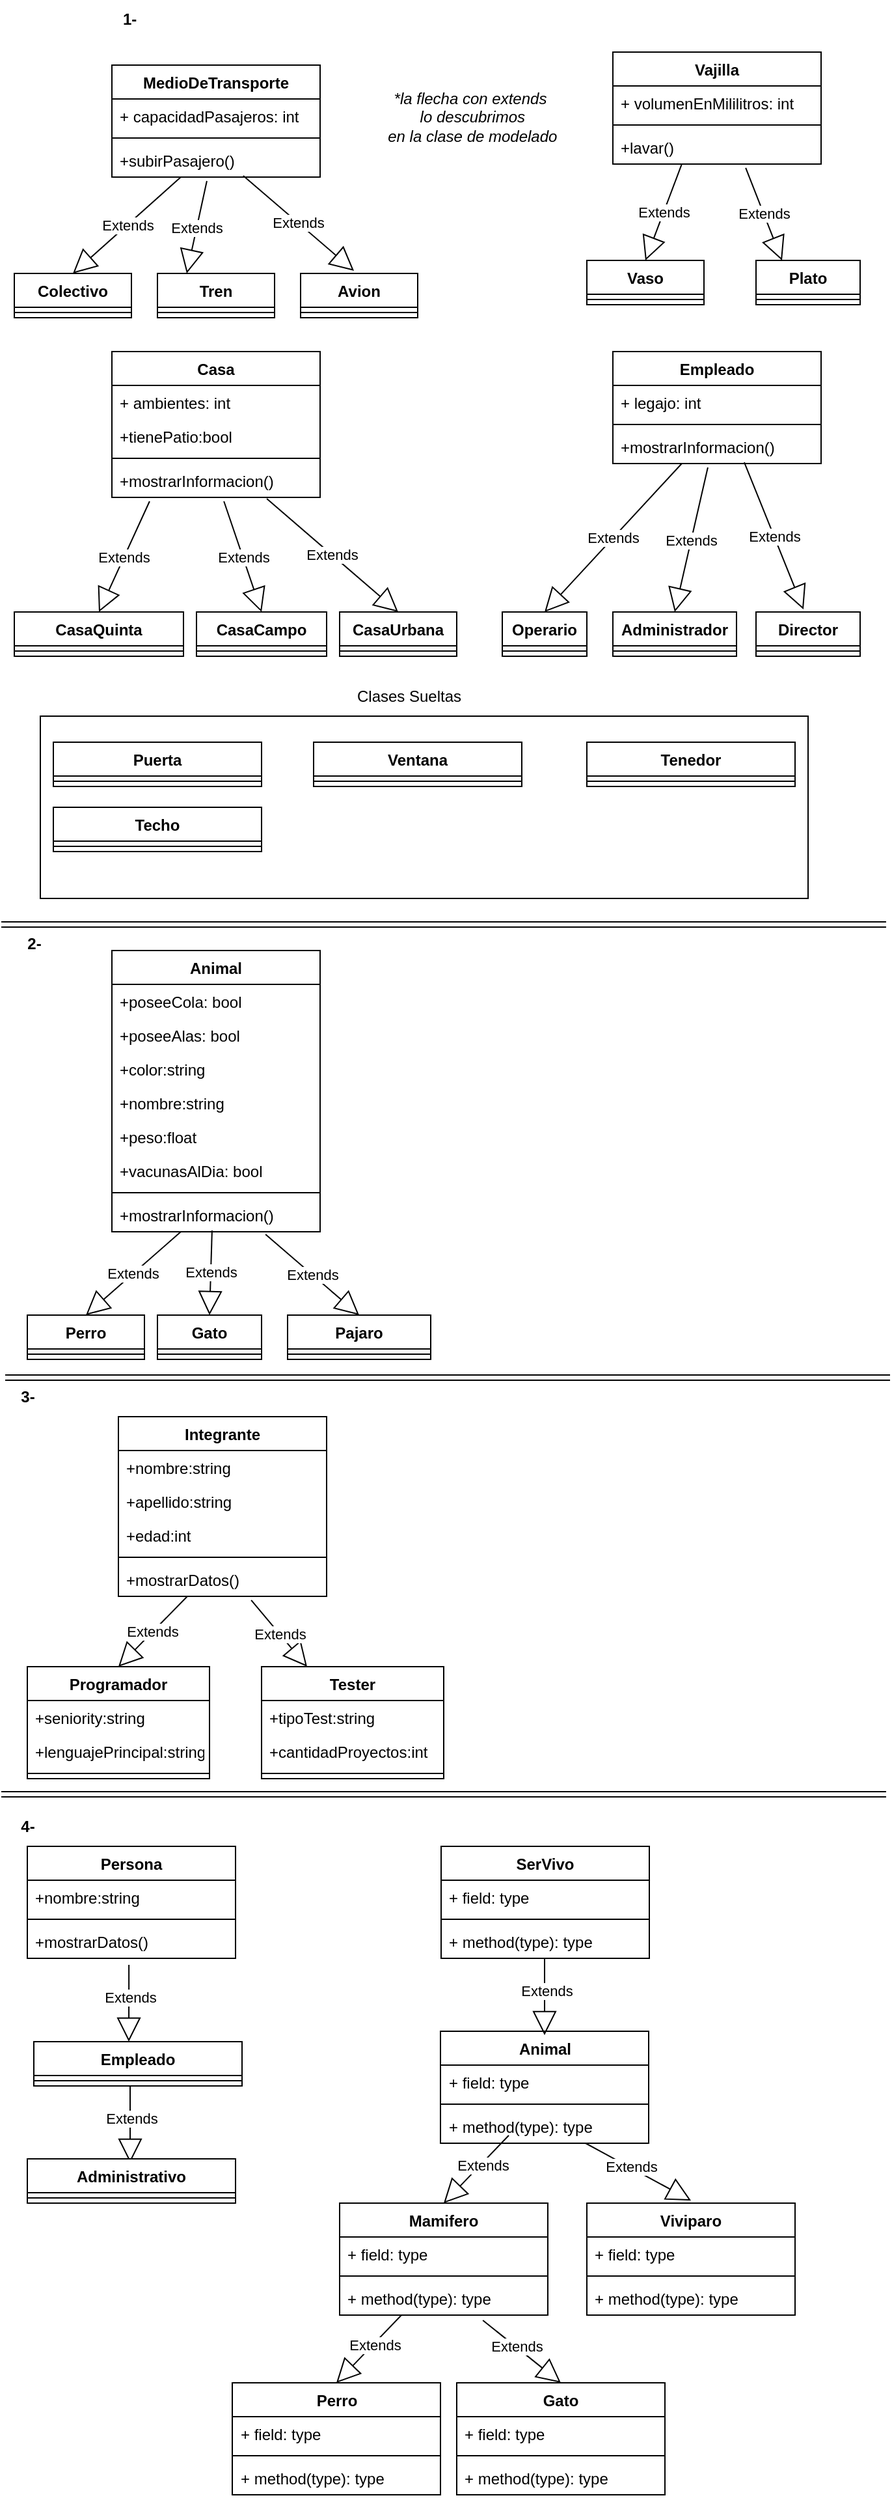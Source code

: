 <mxfile version="24.7.7">
  <diagram name="Página-1" id="v4MbO0O0t_6_hfZHMSL5">
    <mxGraphModel dx="2534" dy="1595" grid="1" gridSize="10" guides="1" tooltips="1" connect="1" arrows="1" fold="1" page="1" pageScale="1" pageWidth="827" pageHeight="1169" math="0" shadow="0">
      <root>
        <mxCell id="0" />
        <mxCell id="1" parent="0" />
        <mxCell id="Hj_mvoe4v4G8sIlKdI5h-2" value="MedioDeTransporte" style="swimlane;fontStyle=1;align=center;verticalAlign=top;childLayout=stackLayout;horizontal=1;startSize=26;horizontalStack=0;resizeParent=1;resizeParentMax=0;resizeLast=0;collapsible=1;marginBottom=0;whiteSpace=wrap;html=1;" parent="1" vertex="1">
          <mxGeometry x="-1425" y="-160" width="160" height="86" as="geometry" />
        </mxCell>
        <mxCell id="Hj_mvoe4v4G8sIlKdI5h-3" value="+ capacidadPasajeros: int" style="text;strokeColor=none;fillColor=none;align=left;verticalAlign=top;spacingLeft=4;spacingRight=4;overflow=hidden;rotatable=0;points=[[0,0.5],[1,0.5]];portConstraint=eastwest;whiteSpace=wrap;html=1;" parent="Hj_mvoe4v4G8sIlKdI5h-2" vertex="1">
          <mxGeometry y="26" width="160" height="26" as="geometry" />
        </mxCell>
        <mxCell id="Hj_mvoe4v4G8sIlKdI5h-4" value="" style="line;strokeWidth=1;fillColor=none;align=left;verticalAlign=middle;spacingTop=-1;spacingLeft=3;spacingRight=3;rotatable=0;labelPosition=right;points=[];portConstraint=eastwest;strokeColor=inherit;" parent="Hj_mvoe4v4G8sIlKdI5h-2" vertex="1">
          <mxGeometry y="52" width="160" height="8" as="geometry" />
        </mxCell>
        <mxCell id="Hj_mvoe4v4G8sIlKdI5h-5" value="+subirPasajero()" style="text;strokeColor=none;fillColor=none;align=left;verticalAlign=top;spacingLeft=4;spacingRight=4;overflow=hidden;rotatable=0;points=[[0,0.5],[1,0.5]];portConstraint=eastwest;whiteSpace=wrap;html=1;" parent="Hj_mvoe4v4G8sIlKdI5h-2" vertex="1">
          <mxGeometry y="60" width="160" height="26" as="geometry" />
        </mxCell>
        <mxCell id="Hj_mvoe4v4G8sIlKdI5h-6" value="Colectivo" style="swimlane;fontStyle=1;align=center;verticalAlign=top;childLayout=stackLayout;horizontal=1;startSize=26;horizontalStack=0;resizeParent=1;resizeParentMax=0;resizeLast=0;collapsible=1;marginBottom=0;whiteSpace=wrap;html=1;" parent="1" vertex="1">
          <mxGeometry x="-1500" width="90" height="34" as="geometry" />
        </mxCell>
        <mxCell id="Hj_mvoe4v4G8sIlKdI5h-8" value="" style="line;strokeWidth=1;fillColor=none;align=left;verticalAlign=middle;spacingTop=-1;spacingLeft=3;spacingRight=3;rotatable=0;labelPosition=right;points=[];portConstraint=eastwest;strokeColor=inherit;" parent="Hj_mvoe4v4G8sIlKdI5h-6" vertex="1">
          <mxGeometry y="26" width="90" height="8" as="geometry" />
        </mxCell>
        <mxCell id="Hj_mvoe4v4G8sIlKdI5h-10" value="Extends" style="endArrow=block;endSize=16;endFill=0;html=1;rounded=0;entryX=0.25;entryY=0;entryDx=0;entryDy=0;exitX=0.456;exitY=1.115;exitDx=0;exitDy=0;exitPerimeter=0;" parent="1" source="Hj_mvoe4v4G8sIlKdI5h-5" target="Hj_mvoe4v4G8sIlKdI5h-11" edge="1">
          <mxGeometry width="160" relative="1" as="geometry">
            <mxPoint x="-1380" y="-70" as="sourcePoint" />
            <mxPoint x="-990" y="-30" as="targetPoint" />
          </mxGeometry>
        </mxCell>
        <mxCell id="Hj_mvoe4v4G8sIlKdI5h-11" value="Tren" style="swimlane;fontStyle=1;align=center;verticalAlign=top;childLayout=stackLayout;horizontal=1;startSize=26;horizontalStack=0;resizeParent=1;resizeParentMax=0;resizeLast=0;collapsible=1;marginBottom=0;whiteSpace=wrap;html=1;" parent="1" vertex="1">
          <mxGeometry x="-1390" width="90" height="34" as="geometry" />
        </mxCell>
        <mxCell id="Hj_mvoe4v4G8sIlKdI5h-12" value="" style="line;strokeWidth=1;fillColor=none;align=left;verticalAlign=middle;spacingTop=-1;spacingLeft=3;spacingRight=3;rotatable=0;labelPosition=right;points=[];portConstraint=eastwest;strokeColor=inherit;" parent="Hj_mvoe4v4G8sIlKdI5h-11" vertex="1">
          <mxGeometry y="26" width="90" height="8" as="geometry" />
        </mxCell>
        <mxCell id="Hj_mvoe4v4G8sIlKdI5h-13" value="Extends" style="endArrow=block;endSize=16;endFill=0;html=1;rounded=0;entryX=0.5;entryY=0;entryDx=0;entryDy=0;exitX=0.331;exitY=1;exitDx=0;exitDy=0;exitPerimeter=0;" parent="1" source="Hj_mvoe4v4G8sIlKdI5h-5" target="Hj_mvoe4v4G8sIlKdI5h-6" edge="1">
          <mxGeometry width="160" relative="1" as="geometry">
            <mxPoint x="-1370" y="-60" as="sourcePoint" />
            <mxPoint x="-1310" y="10" as="targetPoint" />
          </mxGeometry>
        </mxCell>
        <mxCell id="Hj_mvoe4v4G8sIlKdI5h-14" value="Avion" style="swimlane;fontStyle=1;align=center;verticalAlign=top;childLayout=stackLayout;horizontal=1;startSize=26;horizontalStack=0;resizeParent=1;resizeParentMax=0;resizeLast=0;collapsible=1;marginBottom=0;whiteSpace=wrap;html=1;" parent="1" vertex="1">
          <mxGeometry x="-1280" width="90" height="34" as="geometry" />
        </mxCell>
        <mxCell id="Hj_mvoe4v4G8sIlKdI5h-15" value="" style="line;strokeWidth=1;fillColor=none;align=left;verticalAlign=middle;spacingTop=-1;spacingLeft=3;spacingRight=3;rotatable=0;labelPosition=right;points=[];portConstraint=eastwest;strokeColor=inherit;" parent="Hj_mvoe4v4G8sIlKdI5h-14" vertex="1">
          <mxGeometry y="26" width="90" height="8" as="geometry" />
        </mxCell>
        <mxCell id="Hj_mvoe4v4G8sIlKdI5h-16" value="Extends" style="endArrow=block;endSize=16;endFill=0;html=1;rounded=0;entryX=0.456;entryY=-0.059;entryDx=0;entryDy=0;exitX=0.631;exitY=0.962;exitDx=0;exitDy=0;exitPerimeter=0;entryPerimeter=0;" parent="1" source="Hj_mvoe4v4G8sIlKdI5h-5" target="Hj_mvoe4v4G8sIlKdI5h-14" edge="1">
          <mxGeometry width="160" relative="1" as="geometry">
            <mxPoint x="-1370" y="-60" as="sourcePoint" />
            <mxPoint x="-1380" y="10" as="targetPoint" />
          </mxGeometry>
        </mxCell>
        <mxCell id="Hj_mvoe4v4G8sIlKdI5h-17" value="Casa" style="swimlane;fontStyle=1;align=center;verticalAlign=top;childLayout=stackLayout;horizontal=1;startSize=26;horizontalStack=0;resizeParent=1;resizeParentMax=0;resizeLast=0;collapsible=1;marginBottom=0;whiteSpace=wrap;html=1;" parent="1" vertex="1">
          <mxGeometry x="-1425" y="60" width="160" height="112" as="geometry" />
        </mxCell>
        <mxCell id="Hj_mvoe4v4G8sIlKdI5h-18" value="+ ambientes: int" style="text;strokeColor=none;fillColor=none;align=left;verticalAlign=top;spacingLeft=4;spacingRight=4;overflow=hidden;rotatable=0;points=[[0,0.5],[1,0.5]];portConstraint=eastwest;whiteSpace=wrap;html=1;" parent="Hj_mvoe4v4G8sIlKdI5h-17" vertex="1">
          <mxGeometry y="26" width="160" height="26" as="geometry" />
        </mxCell>
        <mxCell id="Hj_mvoe4v4G8sIlKdI5h-30" value="+tienePatio:bool" style="text;strokeColor=none;fillColor=none;align=left;verticalAlign=top;spacingLeft=4;spacingRight=4;overflow=hidden;rotatable=0;points=[[0,0.5],[1,0.5]];portConstraint=eastwest;whiteSpace=wrap;html=1;" parent="Hj_mvoe4v4G8sIlKdI5h-17" vertex="1">
          <mxGeometry y="52" width="160" height="26" as="geometry" />
        </mxCell>
        <mxCell id="Hj_mvoe4v4G8sIlKdI5h-19" value="" style="line;strokeWidth=1;fillColor=none;align=left;verticalAlign=middle;spacingTop=-1;spacingLeft=3;spacingRight=3;rotatable=0;labelPosition=right;points=[];portConstraint=eastwest;strokeColor=inherit;" parent="Hj_mvoe4v4G8sIlKdI5h-17" vertex="1">
          <mxGeometry y="78" width="160" height="8" as="geometry" />
        </mxCell>
        <mxCell id="Hj_mvoe4v4G8sIlKdI5h-20" value="+mostrarInformacion()" style="text;strokeColor=none;fillColor=none;align=left;verticalAlign=top;spacingLeft=4;spacingRight=4;overflow=hidden;rotatable=0;points=[[0,0.5],[1,0.5]];portConstraint=eastwest;whiteSpace=wrap;html=1;" parent="Hj_mvoe4v4G8sIlKdI5h-17" vertex="1">
          <mxGeometry y="86" width="160" height="26" as="geometry" />
        </mxCell>
        <mxCell id="Hj_mvoe4v4G8sIlKdI5h-21" value="CasaQuinta" style="swimlane;fontStyle=1;align=center;verticalAlign=top;childLayout=stackLayout;horizontal=1;startSize=26;horizontalStack=0;resizeParent=1;resizeParentMax=0;resizeLast=0;collapsible=1;marginBottom=0;whiteSpace=wrap;html=1;" parent="1" vertex="1">
          <mxGeometry x="-1500" y="260" width="130" height="34" as="geometry" />
        </mxCell>
        <mxCell id="Hj_mvoe4v4G8sIlKdI5h-22" value="" style="line;strokeWidth=1;fillColor=none;align=left;verticalAlign=middle;spacingTop=-1;spacingLeft=3;spacingRight=3;rotatable=0;labelPosition=right;points=[];portConstraint=eastwest;strokeColor=inherit;" parent="Hj_mvoe4v4G8sIlKdI5h-21" vertex="1">
          <mxGeometry y="26" width="130" height="8" as="geometry" />
        </mxCell>
        <mxCell id="Hj_mvoe4v4G8sIlKdI5h-23" value="Extends" style="endArrow=block;endSize=16;endFill=0;html=1;rounded=0;entryX=0.5;entryY=0;entryDx=0;entryDy=0;exitX=0.538;exitY=1.115;exitDx=0;exitDy=0;exitPerimeter=0;" parent="1" source="Hj_mvoe4v4G8sIlKdI5h-20" target="Hj_mvoe4v4G8sIlKdI5h-24" edge="1">
          <mxGeometry width="160" relative="1" as="geometry">
            <mxPoint x="-1380" y="150" as="sourcePoint" />
            <mxPoint x="-990" y="190" as="targetPoint" />
          </mxGeometry>
        </mxCell>
        <mxCell id="Hj_mvoe4v4G8sIlKdI5h-24" value="CasaCampo" style="swimlane;fontStyle=1;align=center;verticalAlign=top;childLayout=stackLayout;horizontal=1;startSize=26;horizontalStack=0;resizeParent=1;resizeParentMax=0;resizeLast=0;collapsible=1;marginBottom=0;whiteSpace=wrap;html=1;" parent="1" vertex="1">
          <mxGeometry x="-1360" y="260" width="100" height="34" as="geometry" />
        </mxCell>
        <mxCell id="Hj_mvoe4v4G8sIlKdI5h-25" value="" style="line;strokeWidth=1;fillColor=none;align=left;verticalAlign=middle;spacingTop=-1;spacingLeft=3;spacingRight=3;rotatable=0;labelPosition=right;points=[];portConstraint=eastwest;strokeColor=inherit;" parent="Hj_mvoe4v4G8sIlKdI5h-24" vertex="1">
          <mxGeometry y="26" width="100" height="8" as="geometry" />
        </mxCell>
        <mxCell id="Hj_mvoe4v4G8sIlKdI5h-26" value="Extends" style="endArrow=block;endSize=16;endFill=0;html=1;rounded=0;entryX=0.5;entryY=0;entryDx=0;entryDy=0;exitX=0.181;exitY=1.115;exitDx=0;exitDy=0;exitPerimeter=0;" parent="1" source="Hj_mvoe4v4G8sIlKdI5h-20" target="Hj_mvoe4v4G8sIlKdI5h-21" edge="1">
          <mxGeometry width="160" relative="1" as="geometry">
            <mxPoint x="-1370" y="160" as="sourcePoint" />
            <mxPoint x="-1310" y="230" as="targetPoint" />
          </mxGeometry>
        </mxCell>
        <mxCell id="Hj_mvoe4v4G8sIlKdI5h-31" value="Vajilla" style="swimlane;fontStyle=1;align=center;verticalAlign=top;childLayout=stackLayout;horizontal=1;startSize=26;horizontalStack=0;resizeParent=1;resizeParentMax=0;resizeLast=0;collapsible=1;marginBottom=0;whiteSpace=wrap;html=1;" parent="1" vertex="1">
          <mxGeometry x="-1040" y="-170" width="160" height="86" as="geometry" />
        </mxCell>
        <mxCell id="Hj_mvoe4v4G8sIlKdI5h-32" value="+ volumenEnMililitros: int" style="text;strokeColor=none;fillColor=none;align=left;verticalAlign=top;spacingLeft=4;spacingRight=4;overflow=hidden;rotatable=0;points=[[0,0.5],[1,0.5]];portConstraint=eastwest;whiteSpace=wrap;html=1;" parent="Hj_mvoe4v4G8sIlKdI5h-31" vertex="1">
          <mxGeometry y="26" width="160" height="26" as="geometry" />
        </mxCell>
        <mxCell id="Hj_mvoe4v4G8sIlKdI5h-33" value="" style="line;strokeWidth=1;fillColor=none;align=left;verticalAlign=middle;spacingTop=-1;spacingLeft=3;spacingRight=3;rotatable=0;labelPosition=right;points=[];portConstraint=eastwest;strokeColor=inherit;" parent="Hj_mvoe4v4G8sIlKdI5h-31" vertex="1">
          <mxGeometry y="52" width="160" height="8" as="geometry" />
        </mxCell>
        <mxCell id="Hj_mvoe4v4G8sIlKdI5h-34" value="+lavar()" style="text;strokeColor=none;fillColor=none;align=left;verticalAlign=top;spacingLeft=4;spacingRight=4;overflow=hidden;rotatable=0;points=[[0,0.5],[1,0.5]];portConstraint=eastwest;whiteSpace=wrap;html=1;" parent="Hj_mvoe4v4G8sIlKdI5h-31" vertex="1">
          <mxGeometry y="60" width="160" height="26" as="geometry" />
        </mxCell>
        <mxCell id="Hj_mvoe4v4G8sIlKdI5h-35" value="Vaso" style="swimlane;fontStyle=1;align=center;verticalAlign=top;childLayout=stackLayout;horizontal=1;startSize=26;horizontalStack=0;resizeParent=1;resizeParentMax=0;resizeLast=0;collapsible=1;marginBottom=0;whiteSpace=wrap;html=1;" parent="1" vertex="1">
          <mxGeometry x="-1060" y="-10" width="90" height="34" as="geometry" />
        </mxCell>
        <mxCell id="Hj_mvoe4v4G8sIlKdI5h-36" value="" style="line;strokeWidth=1;fillColor=none;align=left;verticalAlign=middle;spacingTop=-1;spacingLeft=3;spacingRight=3;rotatable=0;labelPosition=right;points=[];portConstraint=eastwest;strokeColor=inherit;" parent="Hj_mvoe4v4G8sIlKdI5h-35" vertex="1">
          <mxGeometry y="26" width="90" height="8" as="geometry" />
        </mxCell>
        <mxCell id="Hj_mvoe4v4G8sIlKdI5h-37" value="Extends" style="endArrow=block;endSize=16;endFill=0;html=1;rounded=0;entryX=0.25;entryY=0;entryDx=0;entryDy=0;exitX=0.638;exitY=1.115;exitDx=0;exitDy=0;exitPerimeter=0;" parent="1" source="Hj_mvoe4v4G8sIlKdI5h-34" target="Hj_mvoe4v4G8sIlKdI5h-38" edge="1">
          <mxGeometry width="160" relative="1" as="geometry">
            <mxPoint x="-960" y="-80" as="sourcePoint" />
            <mxPoint x="-570" y="-40" as="targetPoint" />
          </mxGeometry>
        </mxCell>
        <mxCell id="Hj_mvoe4v4G8sIlKdI5h-38" value="Plato" style="swimlane;fontStyle=1;align=center;verticalAlign=top;childLayout=stackLayout;horizontal=1;startSize=26;horizontalStack=0;resizeParent=1;resizeParentMax=0;resizeLast=0;collapsible=1;marginBottom=0;whiteSpace=wrap;html=1;" parent="1" vertex="1">
          <mxGeometry x="-930" y="-10" width="80" height="34" as="geometry" />
        </mxCell>
        <mxCell id="Hj_mvoe4v4G8sIlKdI5h-39" value="" style="line;strokeWidth=1;fillColor=none;align=left;verticalAlign=middle;spacingTop=-1;spacingLeft=3;spacingRight=3;rotatable=0;labelPosition=right;points=[];portConstraint=eastwest;strokeColor=inherit;" parent="Hj_mvoe4v4G8sIlKdI5h-38" vertex="1">
          <mxGeometry y="26" width="80" height="8" as="geometry" />
        </mxCell>
        <mxCell id="Hj_mvoe4v4G8sIlKdI5h-40" value="Extends" style="endArrow=block;endSize=16;endFill=0;html=1;rounded=0;entryX=0.5;entryY=0;entryDx=0;entryDy=0;exitX=0.331;exitY=1;exitDx=0;exitDy=0;exitPerimeter=0;" parent="1" source="Hj_mvoe4v4G8sIlKdI5h-34" target="Hj_mvoe4v4G8sIlKdI5h-35" edge="1">
          <mxGeometry width="160" relative="1" as="geometry">
            <mxPoint x="-950" y="-70" as="sourcePoint" />
            <mxPoint x="-890" as="targetPoint" />
          </mxGeometry>
        </mxCell>
        <mxCell id="Hj_mvoe4v4G8sIlKdI5h-44" value="Empleado" style="swimlane;fontStyle=1;align=center;verticalAlign=top;childLayout=stackLayout;horizontal=1;startSize=26;horizontalStack=0;resizeParent=1;resizeParentMax=0;resizeLast=0;collapsible=1;marginBottom=0;whiteSpace=wrap;html=1;" parent="1" vertex="1">
          <mxGeometry x="-1040" y="60" width="160" height="86" as="geometry" />
        </mxCell>
        <mxCell id="Hj_mvoe4v4G8sIlKdI5h-45" value="+ legajo: int" style="text;strokeColor=none;fillColor=none;align=left;verticalAlign=top;spacingLeft=4;spacingRight=4;overflow=hidden;rotatable=0;points=[[0,0.5],[1,0.5]];portConstraint=eastwest;whiteSpace=wrap;html=1;" parent="Hj_mvoe4v4G8sIlKdI5h-44" vertex="1">
          <mxGeometry y="26" width="160" height="26" as="geometry" />
        </mxCell>
        <mxCell id="Hj_mvoe4v4G8sIlKdI5h-46" value="" style="line;strokeWidth=1;fillColor=none;align=left;verticalAlign=middle;spacingTop=-1;spacingLeft=3;spacingRight=3;rotatable=0;labelPosition=right;points=[];portConstraint=eastwest;strokeColor=inherit;" parent="Hj_mvoe4v4G8sIlKdI5h-44" vertex="1">
          <mxGeometry y="52" width="160" height="8" as="geometry" />
        </mxCell>
        <mxCell id="Hj_mvoe4v4G8sIlKdI5h-47" value="+mostrarInformacion()" style="text;strokeColor=none;fillColor=none;align=left;verticalAlign=top;spacingLeft=4;spacingRight=4;overflow=hidden;rotatable=0;points=[[0,0.5],[1,0.5]];portConstraint=eastwest;whiteSpace=wrap;html=1;" parent="Hj_mvoe4v4G8sIlKdI5h-44" vertex="1">
          <mxGeometry y="60" width="160" height="26" as="geometry" />
        </mxCell>
        <mxCell id="Hj_mvoe4v4G8sIlKdI5h-48" value="Operario" style="swimlane;fontStyle=1;align=center;verticalAlign=top;childLayout=stackLayout;horizontal=1;startSize=26;horizontalStack=0;resizeParent=1;resizeParentMax=0;resizeLast=0;collapsible=1;marginBottom=0;whiteSpace=wrap;html=1;" parent="1" vertex="1">
          <mxGeometry x="-1125" y="260" width="65" height="34" as="geometry" />
        </mxCell>
        <mxCell id="Hj_mvoe4v4G8sIlKdI5h-49" value="" style="line;strokeWidth=1;fillColor=none;align=left;verticalAlign=middle;spacingTop=-1;spacingLeft=3;spacingRight=3;rotatable=0;labelPosition=right;points=[];portConstraint=eastwest;strokeColor=inherit;" parent="Hj_mvoe4v4G8sIlKdI5h-48" vertex="1">
          <mxGeometry y="26" width="65" height="8" as="geometry" />
        </mxCell>
        <mxCell id="Hj_mvoe4v4G8sIlKdI5h-50" value="Extends" style="endArrow=block;endSize=16;endFill=0;html=1;rounded=0;entryX=0.5;entryY=0;entryDx=0;entryDy=0;exitX=0.456;exitY=1.115;exitDx=0;exitDy=0;exitPerimeter=0;" parent="1" source="Hj_mvoe4v4G8sIlKdI5h-47" target="Hj_mvoe4v4G8sIlKdI5h-51" edge="1">
          <mxGeometry width="160" relative="1" as="geometry">
            <mxPoint x="-840" y="150" as="sourcePoint" />
            <mxPoint x="-450" y="190" as="targetPoint" />
          </mxGeometry>
        </mxCell>
        <mxCell id="Hj_mvoe4v4G8sIlKdI5h-51" value="Administrador" style="swimlane;fontStyle=1;align=center;verticalAlign=top;childLayout=stackLayout;horizontal=1;startSize=26;horizontalStack=0;resizeParent=1;resizeParentMax=0;resizeLast=0;collapsible=1;marginBottom=0;whiteSpace=wrap;html=1;" parent="1" vertex="1">
          <mxGeometry x="-1040" y="260" width="95" height="34" as="geometry" />
        </mxCell>
        <mxCell id="Hj_mvoe4v4G8sIlKdI5h-52" value="" style="line;strokeWidth=1;fillColor=none;align=left;verticalAlign=middle;spacingTop=-1;spacingLeft=3;spacingRight=3;rotatable=0;labelPosition=right;points=[];portConstraint=eastwest;strokeColor=inherit;" parent="Hj_mvoe4v4G8sIlKdI5h-51" vertex="1">
          <mxGeometry y="26" width="95" height="8" as="geometry" />
        </mxCell>
        <mxCell id="Hj_mvoe4v4G8sIlKdI5h-53" value="Extends" style="endArrow=block;endSize=16;endFill=0;html=1;rounded=0;entryX=0.5;entryY=0;entryDx=0;entryDy=0;exitX=0.331;exitY=1;exitDx=0;exitDy=0;exitPerimeter=0;" parent="1" source="Hj_mvoe4v4G8sIlKdI5h-47" target="Hj_mvoe4v4G8sIlKdI5h-48" edge="1">
          <mxGeometry width="160" relative="1" as="geometry">
            <mxPoint x="-830" y="160" as="sourcePoint" />
            <mxPoint x="-770" y="230" as="targetPoint" />
          </mxGeometry>
        </mxCell>
        <mxCell id="Hj_mvoe4v4G8sIlKdI5h-54" value="Director" style="swimlane;fontStyle=1;align=center;verticalAlign=top;childLayout=stackLayout;horizontal=1;startSize=26;horizontalStack=0;resizeParent=1;resizeParentMax=0;resizeLast=0;collapsible=1;marginBottom=0;whiteSpace=wrap;html=1;" parent="1" vertex="1">
          <mxGeometry x="-930" y="260" width="80" height="34" as="geometry" />
        </mxCell>
        <mxCell id="Hj_mvoe4v4G8sIlKdI5h-55" value="" style="line;strokeWidth=1;fillColor=none;align=left;verticalAlign=middle;spacingTop=-1;spacingLeft=3;spacingRight=3;rotatable=0;labelPosition=right;points=[];portConstraint=eastwest;strokeColor=inherit;" parent="Hj_mvoe4v4G8sIlKdI5h-54" vertex="1">
          <mxGeometry y="26" width="80" height="8" as="geometry" />
        </mxCell>
        <mxCell id="Hj_mvoe4v4G8sIlKdI5h-56" value="Extends" style="endArrow=block;endSize=16;endFill=0;html=1;rounded=0;entryX=0.456;entryY=-0.059;entryDx=0;entryDy=0;exitX=0.631;exitY=0.962;exitDx=0;exitDy=0;exitPerimeter=0;entryPerimeter=0;" parent="1" source="Hj_mvoe4v4G8sIlKdI5h-47" target="Hj_mvoe4v4G8sIlKdI5h-54" edge="1">
          <mxGeometry width="160" relative="1" as="geometry">
            <mxPoint x="-830" y="160" as="sourcePoint" />
            <mxPoint x="-840" y="230" as="targetPoint" />
          </mxGeometry>
        </mxCell>
        <mxCell id="Hj_mvoe4v4G8sIlKdI5h-70" value="CasaUrbana" style="swimlane;fontStyle=1;align=center;verticalAlign=top;childLayout=stackLayout;horizontal=1;startSize=26;horizontalStack=0;resizeParent=1;resizeParentMax=0;resizeLast=0;collapsible=1;marginBottom=0;whiteSpace=wrap;html=1;" parent="1" vertex="1">
          <mxGeometry x="-1250" y="260" width="90" height="34" as="geometry" />
        </mxCell>
        <mxCell id="Hj_mvoe4v4G8sIlKdI5h-71" value="" style="line;strokeWidth=1;fillColor=none;align=left;verticalAlign=middle;spacingTop=-1;spacingLeft=3;spacingRight=3;rotatable=0;labelPosition=right;points=[];portConstraint=eastwest;strokeColor=inherit;" parent="Hj_mvoe4v4G8sIlKdI5h-70" vertex="1">
          <mxGeometry y="26" width="90" height="8" as="geometry" />
        </mxCell>
        <mxCell id="Hj_mvoe4v4G8sIlKdI5h-72" value="Extends" style="endArrow=block;endSize=16;endFill=0;html=1;rounded=0;entryX=0.5;entryY=0;entryDx=0;entryDy=0;exitX=0.744;exitY=1.038;exitDx=0;exitDy=0;exitPerimeter=0;" parent="1" source="Hj_mvoe4v4G8sIlKdI5h-20" target="Hj_mvoe4v4G8sIlKdI5h-70" edge="1">
          <mxGeometry width="160" relative="1" as="geometry">
            <mxPoint x="-1340" y="170" as="sourcePoint" />
            <mxPoint x="-1410" y="250" as="targetPoint" />
          </mxGeometry>
        </mxCell>
        <mxCell id="Hj_mvoe4v4G8sIlKdI5h-73" value="Puerta" style="swimlane;fontStyle=1;align=center;verticalAlign=top;childLayout=stackLayout;horizontal=1;startSize=26;horizontalStack=0;resizeParent=1;resizeParentMax=0;resizeLast=0;collapsible=1;marginBottom=0;whiteSpace=wrap;html=1;" parent="1" vertex="1">
          <mxGeometry x="-1470" y="360" width="160" height="34" as="geometry" />
        </mxCell>
        <mxCell id="Hj_mvoe4v4G8sIlKdI5h-74" value="" style="line;strokeWidth=1;fillColor=none;align=left;verticalAlign=middle;spacingTop=-1;spacingLeft=3;spacingRight=3;rotatable=0;labelPosition=right;points=[];portConstraint=eastwest;strokeColor=inherit;" parent="Hj_mvoe4v4G8sIlKdI5h-73" vertex="1">
          <mxGeometry y="26" width="160" height="8" as="geometry" />
        </mxCell>
        <mxCell id="Hj_mvoe4v4G8sIlKdI5h-75" value="Ventana" style="swimlane;fontStyle=1;align=center;verticalAlign=top;childLayout=stackLayout;horizontal=1;startSize=26;horizontalStack=0;resizeParent=1;resizeParentMax=0;resizeLast=0;collapsible=1;marginBottom=0;whiteSpace=wrap;html=1;" parent="1" vertex="1">
          <mxGeometry x="-1270" y="360" width="160" height="34" as="geometry" />
        </mxCell>
        <mxCell id="Hj_mvoe4v4G8sIlKdI5h-76" value="" style="line;strokeWidth=1;fillColor=none;align=left;verticalAlign=middle;spacingTop=-1;spacingLeft=3;spacingRight=3;rotatable=0;labelPosition=right;points=[];portConstraint=eastwest;strokeColor=inherit;" parent="Hj_mvoe4v4G8sIlKdI5h-75" vertex="1">
          <mxGeometry y="26" width="160" height="8" as="geometry" />
        </mxCell>
        <mxCell id="Hj_mvoe4v4G8sIlKdI5h-77" value="Techo" style="swimlane;fontStyle=1;align=center;verticalAlign=top;childLayout=stackLayout;horizontal=1;startSize=26;horizontalStack=0;resizeParent=1;resizeParentMax=0;resizeLast=0;collapsible=1;marginBottom=0;whiteSpace=wrap;html=1;" parent="1" vertex="1">
          <mxGeometry x="-1470" y="410" width="160" height="34" as="geometry" />
        </mxCell>
        <mxCell id="Hj_mvoe4v4G8sIlKdI5h-78" value="" style="line;strokeWidth=1;fillColor=none;align=left;verticalAlign=middle;spacingTop=-1;spacingLeft=3;spacingRight=3;rotatable=0;labelPosition=right;points=[];portConstraint=eastwest;strokeColor=inherit;" parent="Hj_mvoe4v4G8sIlKdI5h-77" vertex="1">
          <mxGeometry y="26" width="160" height="8" as="geometry" />
        </mxCell>
        <mxCell id="Hj_mvoe4v4G8sIlKdI5h-79" value="Tenedor" style="swimlane;fontStyle=1;align=center;verticalAlign=top;childLayout=stackLayout;horizontal=1;startSize=26;horizontalStack=0;resizeParent=1;resizeParentMax=0;resizeLast=0;collapsible=1;marginBottom=0;whiteSpace=wrap;html=1;" parent="1" vertex="1">
          <mxGeometry x="-1060" y="360" width="160" height="34" as="geometry" />
        </mxCell>
        <mxCell id="Hj_mvoe4v4G8sIlKdI5h-80" value="" style="line;strokeWidth=1;fillColor=none;align=left;verticalAlign=middle;spacingTop=-1;spacingLeft=3;spacingRight=3;rotatable=0;labelPosition=right;points=[];portConstraint=eastwest;strokeColor=inherit;" parent="Hj_mvoe4v4G8sIlKdI5h-79" vertex="1">
          <mxGeometry y="26" width="160" height="8" as="geometry" />
        </mxCell>
        <mxCell id="Hj_mvoe4v4G8sIlKdI5h-81" value="Clases Sueltas" style="text;html=1;align=center;verticalAlign=middle;resizable=0;points=[];autosize=1;strokeColor=none;fillColor=none;" parent="1" vertex="1">
          <mxGeometry x="-1247" y="310" width="100" height="30" as="geometry" />
        </mxCell>
        <mxCell id="Hj_mvoe4v4G8sIlKdI5h-82" value="" style="rounded=0;whiteSpace=wrap;html=1;labelBackgroundColor=none;fillColor=none;" parent="1" vertex="1">
          <mxGeometry x="-1480" y="340" width="590" height="140" as="geometry" />
        </mxCell>
        <mxCell id="Hj_mvoe4v4G8sIlKdI5h-83" value="&lt;b&gt;1-&amp;nbsp;&lt;/b&gt;" style="text;html=1;align=center;verticalAlign=middle;resizable=0;points=[];autosize=1;strokeColor=none;fillColor=none;" parent="1" vertex="1">
          <mxGeometry x="-1430" y="-210" width="40" height="30" as="geometry" />
        </mxCell>
        <mxCell id="Hj_mvoe4v4G8sIlKdI5h-88" value="Animal" style="swimlane;fontStyle=1;align=center;verticalAlign=top;childLayout=stackLayout;horizontal=1;startSize=26;horizontalStack=0;resizeParent=1;resizeParentMax=0;resizeLast=0;collapsible=1;marginBottom=0;whiteSpace=wrap;html=1;" parent="1" vertex="1">
          <mxGeometry x="-1425" y="520" width="160" height="216" as="geometry" />
        </mxCell>
        <mxCell id="Hj_mvoe4v4G8sIlKdI5h-89" value="+poseeCola: bool" style="text;strokeColor=none;fillColor=none;align=left;verticalAlign=top;spacingLeft=4;spacingRight=4;overflow=hidden;rotatable=0;points=[[0,0.5],[1,0.5]];portConstraint=eastwest;whiteSpace=wrap;html=1;" parent="Hj_mvoe4v4G8sIlKdI5h-88" vertex="1">
          <mxGeometry y="26" width="160" height="26" as="geometry" />
        </mxCell>
        <mxCell id="Hj_mvoe4v4G8sIlKdI5h-110" value="+poseeAlas: bool" style="text;strokeColor=none;fillColor=none;align=left;verticalAlign=top;spacingLeft=4;spacingRight=4;overflow=hidden;rotatable=0;points=[[0,0.5],[1,0.5]];portConstraint=eastwest;whiteSpace=wrap;html=1;" parent="Hj_mvoe4v4G8sIlKdI5h-88" vertex="1">
          <mxGeometry y="52" width="160" height="26" as="geometry" />
        </mxCell>
        <mxCell id="Hj_mvoe4v4G8sIlKdI5h-99" value="+color:string" style="text;strokeColor=none;fillColor=none;align=left;verticalAlign=top;spacingLeft=4;spacingRight=4;overflow=hidden;rotatable=0;points=[[0,0.5],[1,0.5]];portConstraint=eastwest;whiteSpace=wrap;html=1;" parent="Hj_mvoe4v4G8sIlKdI5h-88" vertex="1">
          <mxGeometry y="78" width="160" height="26" as="geometry" />
        </mxCell>
        <mxCell id="Hj_mvoe4v4G8sIlKdI5h-101" value="+nombre:string" style="text;strokeColor=none;fillColor=none;align=left;verticalAlign=top;spacingLeft=4;spacingRight=4;overflow=hidden;rotatable=0;points=[[0,0.5],[1,0.5]];portConstraint=eastwest;whiteSpace=wrap;html=1;" parent="Hj_mvoe4v4G8sIlKdI5h-88" vertex="1">
          <mxGeometry y="104" width="160" height="26" as="geometry" />
        </mxCell>
        <mxCell id="Hj_mvoe4v4G8sIlKdI5h-100" value="+peso:float" style="text;strokeColor=none;fillColor=none;align=left;verticalAlign=top;spacingLeft=4;spacingRight=4;overflow=hidden;rotatable=0;points=[[0,0.5],[1,0.5]];portConstraint=eastwest;whiteSpace=wrap;html=1;" parent="Hj_mvoe4v4G8sIlKdI5h-88" vertex="1">
          <mxGeometry y="130" width="160" height="26" as="geometry" />
        </mxCell>
        <mxCell id="Hj_mvoe4v4G8sIlKdI5h-98" value="+vacunasAlDia: bool" style="text;strokeColor=none;fillColor=none;align=left;verticalAlign=top;spacingLeft=4;spacingRight=4;overflow=hidden;rotatable=0;points=[[0,0.5],[1,0.5]];portConstraint=eastwest;whiteSpace=wrap;html=1;" parent="Hj_mvoe4v4G8sIlKdI5h-88" vertex="1">
          <mxGeometry y="156" width="160" height="26" as="geometry" />
        </mxCell>
        <mxCell id="Hj_mvoe4v4G8sIlKdI5h-90" value="" style="line;strokeWidth=1;fillColor=none;align=left;verticalAlign=middle;spacingTop=-1;spacingLeft=3;spacingRight=3;rotatable=0;labelPosition=right;points=[];portConstraint=eastwest;strokeColor=inherit;" parent="Hj_mvoe4v4G8sIlKdI5h-88" vertex="1">
          <mxGeometry y="182" width="160" height="8" as="geometry" />
        </mxCell>
        <mxCell id="Hj_mvoe4v4G8sIlKdI5h-91" value="+mostrarInformacion()" style="text;strokeColor=none;fillColor=none;align=left;verticalAlign=top;spacingLeft=4;spacingRight=4;overflow=hidden;rotatable=0;points=[[0,0.5],[1,0.5]];portConstraint=eastwest;whiteSpace=wrap;html=1;" parent="Hj_mvoe4v4G8sIlKdI5h-88" vertex="1">
          <mxGeometry y="190" width="160" height="26" as="geometry" />
        </mxCell>
        <mxCell id="Hj_mvoe4v4G8sIlKdI5h-92" value="Perro" style="swimlane;fontStyle=1;align=center;verticalAlign=top;childLayout=stackLayout;horizontal=1;startSize=26;horizontalStack=0;resizeParent=1;resizeParentMax=0;resizeLast=0;collapsible=1;marginBottom=0;whiteSpace=wrap;html=1;" parent="1" vertex="1">
          <mxGeometry x="-1490" y="800" width="90" height="34" as="geometry" />
        </mxCell>
        <mxCell id="Hj_mvoe4v4G8sIlKdI5h-93" value="" style="line;strokeWidth=1;fillColor=none;align=left;verticalAlign=middle;spacingTop=-1;spacingLeft=3;spacingRight=3;rotatable=0;labelPosition=right;points=[];portConstraint=eastwest;strokeColor=inherit;" parent="Hj_mvoe4v4G8sIlKdI5h-92" vertex="1">
          <mxGeometry y="26" width="90" height="8" as="geometry" />
        </mxCell>
        <mxCell id="Hj_mvoe4v4G8sIlKdI5h-94" value="Extends" style="endArrow=block;endSize=16;endFill=0;html=1;rounded=0;entryX=0.5;entryY=0;entryDx=0;entryDy=0;exitX=0.481;exitY=0.962;exitDx=0;exitDy=0;exitPerimeter=0;" parent="1" source="Hj_mvoe4v4G8sIlKdI5h-91" target="Hj_mvoe4v4G8sIlKdI5h-95" edge="1">
          <mxGeometry width="160" relative="1" as="geometry">
            <mxPoint x="-1400" y="620" as="sourcePoint" />
            <mxPoint x="-1010" y="660" as="targetPoint" />
          </mxGeometry>
        </mxCell>
        <mxCell id="Hj_mvoe4v4G8sIlKdI5h-95" value="Gato" style="swimlane;fontStyle=1;align=center;verticalAlign=top;childLayout=stackLayout;horizontal=1;startSize=26;horizontalStack=0;resizeParent=1;resizeParentMax=0;resizeLast=0;collapsible=1;marginBottom=0;whiteSpace=wrap;html=1;" parent="1" vertex="1">
          <mxGeometry x="-1390" y="800" width="80" height="34" as="geometry" />
        </mxCell>
        <mxCell id="Hj_mvoe4v4G8sIlKdI5h-96" value="" style="line;strokeWidth=1;fillColor=none;align=left;verticalAlign=middle;spacingTop=-1;spacingLeft=3;spacingRight=3;rotatable=0;labelPosition=right;points=[];portConstraint=eastwest;strokeColor=inherit;" parent="Hj_mvoe4v4G8sIlKdI5h-95" vertex="1">
          <mxGeometry y="26" width="80" height="8" as="geometry" />
        </mxCell>
        <mxCell id="Hj_mvoe4v4G8sIlKdI5h-97" value="Extends" style="endArrow=block;endSize=16;endFill=0;html=1;rounded=0;entryX=0.5;entryY=0;entryDx=0;entryDy=0;exitX=0.331;exitY=1;exitDx=0;exitDy=0;exitPerimeter=0;" parent="1" source="Hj_mvoe4v4G8sIlKdI5h-91" target="Hj_mvoe4v4G8sIlKdI5h-92" edge="1">
          <mxGeometry width="160" relative="1" as="geometry">
            <mxPoint x="-1390" y="630" as="sourcePoint" />
            <mxPoint x="-1330" y="700" as="targetPoint" />
          </mxGeometry>
        </mxCell>
        <mxCell id="Hj_mvoe4v4G8sIlKdI5h-102" value="&lt;b&gt;2-&lt;/b&gt;" style="text;html=1;align=center;verticalAlign=middle;resizable=0;points=[];autosize=1;strokeColor=none;fillColor=none;" parent="1" vertex="1">
          <mxGeometry x="-1500" y="500" width="30" height="30" as="geometry" />
        </mxCell>
        <mxCell id="Hj_mvoe4v4G8sIlKdI5h-103" value="" style="shape=link;html=1;rounded=0;" parent="1" edge="1">
          <mxGeometry width="100" relative="1" as="geometry">
            <mxPoint x="-1510" y="500" as="sourcePoint" />
            <mxPoint x="-830" y="500" as="targetPoint" />
          </mxGeometry>
        </mxCell>
        <mxCell id="Hj_mvoe4v4G8sIlKdI5h-104" value="" style="shape=link;html=1;rounded=0;" parent="1" edge="1">
          <mxGeometry width="100" relative="1" as="geometry">
            <mxPoint x="-1507" y="848" as="sourcePoint" />
            <mxPoint x="-827" y="848" as="targetPoint" />
          </mxGeometry>
        </mxCell>
        <mxCell id="Hj_mvoe4v4G8sIlKdI5h-105" value="&lt;b&gt;3-&lt;/b&gt;" style="text;html=1;align=center;verticalAlign=middle;resizable=0;points=[];autosize=1;strokeColor=none;fillColor=none;" parent="1" vertex="1">
          <mxGeometry x="-1505" y="848" width="30" height="30" as="geometry" />
        </mxCell>
        <mxCell id="Hj_mvoe4v4G8sIlKdI5h-106" value="Pajaro" style="swimlane;fontStyle=1;align=center;verticalAlign=top;childLayout=stackLayout;horizontal=1;startSize=26;horizontalStack=0;resizeParent=1;resizeParentMax=0;resizeLast=0;collapsible=1;marginBottom=0;whiteSpace=wrap;html=1;" parent="1" vertex="1">
          <mxGeometry x="-1290" y="800" width="110" height="34" as="geometry" />
        </mxCell>
        <mxCell id="Hj_mvoe4v4G8sIlKdI5h-107" value="" style="line;strokeWidth=1;fillColor=none;align=left;verticalAlign=middle;spacingTop=-1;spacingLeft=3;spacingRight=3;rotatable=0;labelPosition=right;points=[];portConstraint=eastwest;strokeColor=inherit;" parent="Hj_mvoe4v4G8sIlKdI5h-106" vertex="1">
          <mxGeometry y="26" width="110" height="8" as="geometry" />
        </mxCell>
        <mxCell id="Hj_mvoe4v4G8sIlKdI5h-108" value="Extends" style="endArrow=block;endSize=16;endFill=0;html=1;rounded=0;entryX=0.5;entryY=0;entryDx=0;entryDy=0;exitX=0.738;exitY=1.077;exitDx=0;exitDy=0;exitPerimeter=0;" parent="1" source="Hj_mvoe4v4G8sIlKdI5h-91" target="Hj_mvoe4v4G8sIlKdI5h-106" edge="1">
          <mxGeometry width="160" relative="1" as="geometry">
            <mxPoint x="-1368" y="733" as="sourcePoint" />
            <mxPoint x="-1360" y="785" as="targetPoint" />
          </mxGeometry>
        </mxCell>
        <mxCell id="Hj_mvoe4v4G8sIlKdI5h-111" value="Integrante" style="swimlane;fontStyle=1;align=center;verticalAlign=top;childLayout=stackLayout;horizontal=1;startSize=26;horizontalStack=0;resizeParent=1;resizeParentMax=0;resizeLast=0;collapsible=1;marginBottom=0;whiteSpace=wrap;html=1;" parent="1" vertex="1">
          <mxGeometry x="-1420" y="878" width="160" height="138" as="geometry" />
        </mxCell>
        <mxCell id="Hj_mvoe4v4G8sIlKdI5h-112" value="+nombre:string" style="text;strokeColor=none;fillColor=none;align=left;verticalAlign=top;spacingLeft=4;spacingRight=4;overflow=hidden;rotatable=0;points=[[0,0.5],[1,0.5]];portConstraint=eastwest;whiteSpace=wrap;html=1;" parent="Hj_mvoe4v4G8sIlKdI5h-111" vertex="1">
          <mxGeometry y="26" width="160" height="26" as="geometry" />
        </mxCell>
        <mxCell id="Hj_mvoe4v4G8sIlKdI5h-121" value="+apellido:string" style="text;strokeColor=none;fillColor=none;align=left;verticalAlign=top;spacingLeft=4;spacingRight=4;overflow=hidden;rotatable=0;points=[[0,0.5],[1,0.5]];portConstraint=eastwest;whiteSpace=wrap;html=1;" parent="Hj_mvoe4v4G8sIlKdI5h-111" vertex="1">
          <mxGeometry y="52" width="160" height="26" as="geometry" />
        </mxCell>
        <mxCell id="Hj_mvoe4v4G8sIlKdI5h-122" value="+edad:int" style="text;strokeColor=none;fillColor=none;align=left;verticalAlign=top;spacingLeft=4;spacingRight=4;overflow=hidden;rotatable=0;points=[[0,0.5],[1,0.5]];portConstraint=eastwest;whiteSpace=wrap;html=1;" parent="Hj_mvoe4v4G8sIlKdI5h-111" vertex="1">
          <mxGeometry y="78" width="160" height="26" as="geometry" />
        </mxCell>
        <mxCell id="Hj_mvoe4v4G8sIlKdI5h-113" value="" style="line;strokeWidth=1;fillColor=none;align=left;verticalAlign=middle;spacingTop=-1;spacingLeft=3;spacingRight=3;rotatable=0;labelPosition=right;points=[];portConstraint=eastwest;strokeColor=inherit;" parent="Hj_mvoe4v4G8sIlKdI5h-111" vertex="1">
          <mxGeometry y="104" width="160" height="8" as="geometry" />
        </mxCell>
        <mxCell id="Hj_mvoe4v4G8sIlKdI5h-114" value="+mostrarDatos()" style="text;strokeColor=none;fillColor=none;align=left;verticalAlign=top;spacingLeft=4;spacingRight=4;overflow=hidden;rotatable=0;points=[[0,0.5],[1,0.5]];portConstraint=eastwest;whiteSpace=wrap;html=1;" parent="Hj_mvoe4v4G8sIlKdI5h-111" vertex="1">
          <mxGeometry y="112" width="160" height="26" as="geometry" />
        </mxCell>
        <mxCell id="Hj_mvoe4v4G8sIlKdI5h-115" value="Programador" style="swimlane;fontStyle=1;align=center;verticalAlign=top;childLayout=stackLayout;horizontal=1;startSize=26;horizontalStack=0;resizeParent=1;resizeParentMax=0;resizeLast=0;collapsible=1;marginBottom=0;whiteSpace=wrap;html=1;" parent="1" vertex="1">
          <mxGeometry x="-1490" y="1070" width="140" height="86" as="geometry" />
        </mxCell>
        <mxCell id="Hj_mvoe4v4G8sIlKdI5h-123" value="+seniority:string" style="text;strokeColor=none;fillColor=none;align=left;verticalAlign=top;spacingLeft=4;spacingRight=4;overflow=hidden;rotatable=0;points=[[0,0.5],[1,0.5]];portConstraint=eastwest;whiteSpace=wrap;html=1;" parent="Hj_mvoe4v4G8sIlKdI5h-115" vertex="1">
          <mxGeometry y="26" width="140" height="26" as="geometry" />
        </mxCell>
        <mxCell id="Hj_mvoe4v4G8sIlKdI5h-124" value="+lenguajePrincipal:string" style="text;strokeColor=none;fillColor=none;align=left;verticalAlign=top;spacingLeft=4;spacingRight=4;overflow=hidden;rotatable=0;points=[[0,0.5],[1,0.5]];portConstraint=eastwest;whiteSpace=wrap;html=1;" parent="Hj_mvoe4v4G8sIlKdI5h-115" vertex="1">
          <mxGeometry y="52" width="140" height="26" as="geometry" />
        </mxCell>
        <mxCell id="Hj_mvoe4v4G8sIlKdI5h-116" value="" style="line;strokeWidth=1;fillColor=none;align=left;verticalAlign=middle;spacingTop=-1;spacingLeft=3;spacingRight=3;rotatable=0;labelPosition=right;points=[];portConstraint=eastwest;strokeColor=inherit;" parent="Hj_mvoe4v4G8sIlKdI5h-115" vertex="1">
          <mxGeometry y="78" width="140" height="8" as="geometry" />
        </mxCell>
        <mxCell id="Hj_mvoe4v4G8sIlKdI5h-117" value="Extends" style="endArrow=block;endSize=16;endFill=0;html=1;rounded=0;entryX=0.25;entryY=0;entryDx=0;entryDy=0;exitX=0.638;exitY=1.115;exitDx=0;exitDy=0;exitPerimeter=0;" parent="1" source="Hj_mvoe4v4G8sIlKdI5h-114" target="Hj_mvoe4v4G8sIlKdI5h-118" edge="1">
          <mxGeometry width="160" relative="1" as="geometry">
            <mxPoint x="-1380" y="968" as="sourcePoint" />
            <mxPoint x="-990" y="1008" as="targetPoint" />
          </mxGeometry>
        </mxCell>
        <mxCell id="Hj_mvoe4v4G8sIlKdI5h-118" value="Tester" style="swimlane;fontStyle=1;align=center;verticalAlign=top;childLayout=stackLayout;horizontal=1;startSize=26;horizontalStack=0;resizeParent=1;resizeParentMax=0;resizeLast=0;collapsible=1;marginBottom=0;whiteSpace=wrap;html=1;" parent="1" vertex="1">
          <mxGeometry x="-1310" y="1070" width="140" height="86" as="geometry" />
        </mxCell>
        <mxCell id="Hj_mvoe4v4G8sIlKdI5h-127" value="+tipoTest:string" style="text;strokeColor=none;fillColor=none;align=left;verticalAlign=top;spacingLeft=4;spacingRight=4;overflow=hidden;rotatable=0;points=[[0,0.5],[1,0.5]];portConstraint=eastwest;whiteSpace=wrap;html=1;" parent="Hj_mvoe4v4G8sIlKdI5h-118" vertex="1">
          <mxGeometry y="26" width="140" height="26" as="geometry" />
        </mxCell>
        <mxCell id="Hj_mvoe4v4G8sIlKdI5h-126" value="+cantidadProyectos:int" style="text;strokeColor=none;fillColor=none;align=left;verticalAlign=top;spacingLeft=4;spacingRight=4;overflow=hidden;rotatable=0;points=[[0,0.5],[1,0.5]];portConstraint=eastwest;whiteSpace=wrap;html=1;" parent="Hj_mvoe4v4G8sIlKdI5h-118" vertex="1">
          <mxGeometry y="52" width="140" height="26" as="geometry" />
        </mxCell>
        <mxCell id="Hj_mvoe4v4G8sIlKdI5h-119" value="" style="line;strokeWidth=1;fillColor=none;align=left;verticalAlign=middle;spacingTop=-1;spacingLeft=3;spacingRight=3;rotatable=0;labelPosition=right;points=[];portConstraint=eastwest;strokeColor=inherit;" parent="Hj_mvoe4v4G8sIlKdI5h-118" vertex="1">
          <mxGeometry y="78" width="140" height="8" as="geometry" />
        </mxCell>
        <mxCell id="Hj_mvoe4v4G8sIlKdI5h-120" value="Extends" style="endArrow=block;endSize=16;endFill=0;html=1;rounded=0;entryX=0.5;entryY=0;entryDx=0;entryDy=0;exitX=0.331;exitY=1;exitDx=0;exitDy=0;exitPerimeter=0;" parent="1" source="Hj_mvoe4v4G8sIlKdI5h-114" target="Hj_mvoe4v4G8sIlKdI5h-115" edge="1">
          <mxGeometry width="160" relative="1" as="geometry">
            <mxPoint x="-1370" y="978" as="sourcePoint" />
            <mxPoint x="-1310" y="1048" as="targetPoint" />
          </mxGeometry>
        </mxCell>
        <mxCell id="Hj_mvoe4v4G8sIlKdI5h-128" value="&lt;i&gt;*la flecha con extends&lt;/i&gt;&lt;div&gt;&lt;i&gt;&amp;nbsp;lo descubrimos&lt;/i&gt;&lt;div&gt;&lt;i&gt;&amp;nbsp;en la clase de modelado&lt;/i&gt;&lt;/div&gt;&lt;/div&gt;" style="text;html=1;align=center;verticalAlign=middle;resizable=0;points=[];autosize=1;strokeColor=none;fillColor=none;" parent="1" vertex="1">
          <mxGeometry x="-1230" y="-150" width="160" height="60" as="geometry" />
        </mxCell>
        <mxCell id="Hj_mvoe4v4G8sIlKdI5h-129" value="" style="shape=link;html=1;rounded=0;" parent="1" edge="1">
          <mxGeometry width="100" relative="1" as="geometry">
            <mxPoint x="-1510" y="1168" as="sourcePoint" />
            <mxPoint x="-830" y="1168" as="targetPoint" />
          </mxGeometry>
        </mxCell>
        <mxCell id="Hj_mvoe4v4G8sIlKdI5h-130" value="&lt;b&gt;4-&lt;/b&gt;" style="text;html=1;align=center;verticalAlign=middle;resizable=0;points=[];autosize=1;strokeColor=none;fillColor=none;" parent="1" vertex="1">
          <mxGeometry x="-1505" y="1178" width="30" height="30" as="geometry" />
        </mxCell>
        <mxCell id="Hj_mvoe4v4G8sIlKdI5h-131" value="Persona" style="swimlane;fontStyle=1;align=center;verticalAlign=top;childLayout=stackLayout;horizontal=1;startSize=26;horizontalStack=0;resizeParent=1;resizeParentMax=0;resizeLast=0;collapsible=1;marginBottom=0;whiteSpace=wrap;html=1;" parent="1" vertex="1">
          <mxGeometry x="-1490" y="1208" width="160" height="86" as="geometry" />
        </mxCell>
        <mxCell id="Hj_mvoe4v4G8sIlKdI5h-132" value="+nombre:string" style="text;strokeColor=none;fillColor=none;align=left;verticalAlign=top;spacingLeft=4;spacingRight=4;overflow=hidden;rotatable=0;points=[[0,0.5],[1,0.5]];portConstraint=eastwest;whiteSpace=wrap;html=1;" parent="Hj_mvoe4v4G8sIlKdI5h-131" vertex="1">
          <mxGeometry y="26" width="160" height="26" as="geometry" />
        </mxCell>
        <mxCell id="Hj_mvoe4v4G8sIlKdI5h-133" value="" style="line;strokeWidth=1;fillColor=none;align=left;verticalAlign=middle;spacingTop=-1;spacingLeft=3;spacingRight=3;rotatable=0;labelPosition=right;points=[];portConstraint=eastwest;strokeColor=inherit;" parent="Hj_mvoe4v4G8sIlKdI5h-131" vertex="1">
          <mxGeometry y="52" width="160" height="8" as="geometry" />
        </mxCell>
        <mxCell id="Hj_mvoe4v4G8sIlKdI5h-134" value="+mostrarDatos()" style="text;strokeColor=none;fillColor=none;align=left;verticalAlign=top;spacingLeft=4;spacingRight=4;overflow=hidden;rotatable=0;points=[[0,0.5],[1,0.5]];portConstraint=eastwest;whiteSpace=wrap;html=1;" parent="Hj_mvoe4v4G8sIlKdI5h-131" vertex="1">
          <mxGeometry y="60" width="160" height="26" as="geometry" />
        </mxCell>
        <mxCell id="Hj_mvoe4v4G8sIlKdI5h-135" value="Extends" style="endArrow=block;endSize=16;endFill=0;html=1;rounded=0;exitX=0.488;exitY=1.192;exitDx=0;exitDy=0;exitPerimeter=0;" parent="1" source="Hj_mvoe4v4G8sIlKdI5h-134" edge="1">
          <mxGeometry x="-0.158" y="1" width="160" relative="1" as="geometry">
            <mxPoint x="-1420" y="1318" as="sourcePoint" />
            <mxPoint x="-1412" y="1358" as="targetPoint" />
            <mxPoint as="offset" />
          </mxGeometry>
        </mxCell>
        <mxCell id="Hj_mvoe4v4G8sIlKdI5h-136" value="Empleado" style="swimlane;fontStyle=1;align=center;verticalAlign=top;childLayout=stackLayout;horizontal=1;startSize=26;horizontalStack=0;resizeParent=1;resizeParentMax=0;resizeLast=0;collapsible=1;marginBottom=0;whiteSpace=wrap;html=1;" parent="1" vertex="1">
          <mxGeometry x="-1485" y="1358" width="160" height="34" as="geometry" />
        </mxCell>
        <mxCell id="Hj_mvoe4v4G8sIlKdI5h-138" value="" style="line;strokeWidth=1;fillColor=none;align=left;verticalAlign=middle;spacingTop=-1;spacingLeft=3;spacingRight=3;rotatable=0;labelPosition=right;points=[];portConstraint=eastwest;strokeColor=inherit;" parent="Hj_mvoe4v4G8sIlKdI5h-136" vertex="1">
          <mxGeometry y="26" width="160" height="8" as="geometry" />
        </mxCell>
        <mxCell id="Hj_mvoe4v4G8sIlKdI5h-140" value="Extends" style="endArrow=block;endSize=16;endFill=0;html=1;rounded=0;exitX=0.488;exitY=1.192;exitDx=0;exitDy=0;exitPerimeter=0;" parent="1" edge="1">
          <mxGeometry x="-0.158" y="1" width="160" relative="1" as="geometry">
            <mxPoint x="-1411" y="1392" as="sourcePoint" />
            <mxPoint x="-1411" y="1451" as="targetPoint" />
            <mxPoint as="offset" />
          </mxGeometry>
        </mxCell>
        <mxCell id="Hj_mvoe4v4G8sIlKdI5h-141" value="Administrativo" style="swimlane;fontStyle=1;align=center;verticalAlign=top;childLayout=stackLayout;horizontal=1;startSize=26;horizontalStack=0;resizeParent=1;resizeParentMax=0;resizeLast=0;collapsible=1;marginBottom=0;whiteSpace=wrap;html=1;" parent="1" vertex="1">
          <mxGeometry x="-1490" y="1448" width="160" height="34" as="geometry" />
        </mxCell>
        <mxCell id="Hj_mvoe4v4G8sIlKdI5h-142" value="" style="line;strokeWidth=1;fillColor=none;align=left;verticalAlign=middle;spacingTop=-1;spacingLeft=3;spacingRight=3;rotatable=0;labelPosition=right;points=[];portConstraint=eastwest;strokeColor=inherit;" parent="Hj_mvoe4v4G8sIlKdI5h-141" vertex="1">
          <mxGeometry y="26" width="160" height="8" as="geometry" />
        </mxCell>
        <mxCell id="Hj_mvoe4v4G8sIlKdI5h-143" value="SerVivo" style="swimlane;fontStyle=1;align=center;verticalAlign=top;childLayout=stackLayout;horizontal=1;startSize=26;horizontalStack=0;resizeParent=1;resizeParentMax=0;resizeLast=0;collapsible=1;marginBottom=0;whiteSpace=wrap;html=1;" parent="1" vertex="1">
          <mxGeometry x="-1172" y="1208" width="160" height="86" as="geometry" />
        </mxCell>
        <mxCell id="Hj_mvoe4v4G8sIlKdI5h-144" value="+ field: type" style="text;strokeColor=none;fillColor=none;align=left;verticalAlign=top;spacingLeft=4;spacingRight=4;overflow=hidden;rotatable=0;points=[[0,0.5],[1,0.5]];portConstraint=eastwest;whiteSpace=wrap;html=1;" parent="Hj_mvoe4v4G8sIlKdI5h-143" vertex="1">
          <mxGeometry y="26" width="160" height="26" as="geometry" />
        </mxCell>
        <mxCell id="Hj_mvoe4v4G8sIlKdI5h-145" value="" style="line;strokeWidth=1;fillColor=none;align=left;verticalAlign=middle;spacingTop=-1;spacingLeft=3;spacingRight=3;rotatable=0;labelPosition=right;points=[];portConstraint=eastwest;strokeColor=inherit;" parent="Hj_mvoe4v4G8sIlKdI5h-143" vertex="1">
          <mxGeometry y="52" width="160" height="8" as="geometry" />
        </mxCell>
        <mxCell id="Hj_mvoe4v4G8sIlKdI5h-146" value="+ method(type): type" style="text;strokeColor=none;fillColor=none;align=left;verticalAlign=top;spacingLeft=4;spacingRight=4;overflow=hidden;rotatable=0;points=[[0,0.5],[1,0.5]];portConstraint=eastwest;whiteSpace=wrap;html=1;" parent="Hj_mvoe4v4G8sIlKdI5h-143" vertex="1">
          <mxGeometry y="60" width="160" height="26" as="geometry" />
        </mxCell>
        <mxCell id="Hj_mvoe4v4G8sIlKdI5h-147" value="Animal" style="swimlane;fontStyle=1;align=center;verticalAlign=top;childLayout=stackLayout;horizontal=1;startSize=26;horizontalStack=0;resizeParent=1;resizeParentMax=0;resizeLast=0;collapsible=1;marginBottom=0;whiteSpace=wrap;html=1;" parent="1" vertex="1">
          <mxGeometry x="-1172.5" y="1350" width="160" height="86" as="geometry" />
        </mxCell>
        <mxCell id="Hj_mvoe4v4G8sIlKdI5h-148" value="+ field: type" style="text;strokeColor=none;fillColor=none;align=left;verticalAlign=top;spacingLeft=4;spacingRight=4;overflow=hidden;rotatable=0;points=[[0,0.5],[1,0.5]];portConstraint=eastwest;whiteSpace=wrap;html=1;" parent="Hj_mvoe4v4G8sIlKdI5h-147" vertex="1">
          <mxGeometry y="26" width="160" height="26" as="geometry" />
        </mxCell>
        <mxCell id="Hj_mvoe4v4G8sIlKdI5h-149" value="" style="line;strokeWidth=1;fillColor=none;align=left;verticalAlign=middle;spacingTop=-1;spacingLeft=3;spacingRight=3;rotatable=0;labelPosition=right;points=[];portConstraint=eastwest;strokeColor=inherit;" parent="Hj_mvoe4v4G8sIlKdI5h-147" vertex="1">
          <mxGeometry y="52" width="160" height="8" as="geometry" />
        </mxCell>
        <mxCell id="Hj_mvoe4v4G8sIlKdI5h-150" value="+ method(type): type" style="text;strokeColor=none;fillColor=none;align=left;verticalAlign=top;spacingLeft=4;spacingRight=4;overflow=hidden;rotatable=0;points=[[0,0.5],[1,0.5]];portConstraint=eastwest;whiteSpace=wrap;html=1;" parent="Hj_mvoe4v4G8sIlKdI5h-147" vertex="1">
          <mxGeometry y="60" width="160" height="26" as="geometry" />
        </mxCell>
        <mxCell id="Hj_mvoe4v4G8sIlKdI5h-151" value="Extends" style="endArrow=block;endSize=16;endFill=0;html=1;rounded=0;exitX=0.488;exitY=1.192;exitDx=0;exitDy=0;exitPerimeter=0;" parent="1" edge="1">
          <mxGeometry x="-0.158" y="1" width="160" relative="1" as="geometry">
            <mxPoint x="-1092.5" y="1294" as="sourcePoint" />
            <mxPoint x="-1092.5" y="1353" as="targetPoint" />
            <mxPoint as="offset" />
          </mxGeometry>
        </mxCell>
        <mxCell id="Hj_mvoe4v4G8sIlKdI5h-152" value="Mamifero" style="swimlane;fontStyle=1;align=center;verticalAlign=top;childLayout=stackLayout;horizontal=1;startSize=26;horizontalStack=0;resizeParent=1;resizeParentMax=0;resizeLast=0;collapsible=1;marginBottom=0;whiteSpace=wrap;html=1;" parent="1" vertex="1">
          <mxGeometry x="-1250" y="1482" width="160" height="86" as="geometry" />
        </mxCell>
        <mxCell id="Hj_mvoe4v4G8sIlKdI5h-160" value="Extends" style="endArrow=block;endSize=16;endFill=0;html=1;rounded=0;exitX=0.488;exitY=1.192;exitDx=0;exitDy=0;exitPerimeter=0;entryX=0.5;entryY=0;entryDx=0;entryDy=0;" parent="Hj_mvoe4v4G8sIlKdI5h-152" target="Hj_mvoe4v4G8sIlKdI5h-152" edge="1">
          <mxGeometry x="-0.158" y="1" width="160" relative="1" as="geometry">
            <mxPoint x="130" y="-52" as="sourcePoint" />
            <mxPoint x="130" y="7" as="targetPoint" />
            <mxPoint as="offset" />
          </mxGeometry>
        </mxCell>
        <mxCell id="Hj_mvoe4v4G8sIlKdI5h-153" value="+ field: type" style="text;strokeColor=none;fillColor=none;align=left;verticalAlign=top;spacingLeft=4;spacingRight=4;overflow=hidden;rotatable=0;points=[[0,0.5],[1,0.5]];portConstraint=eastwest;whiteSpace=wrap;html=1;" parent="Hj_mvoe4v4G8sIlKdI5h-152" vertex="1">
          <mxGeometry y="26" width="160" height="26" as="geometry" />
        </mxCell>
        <mxCell id="Hj_mvoe4v4G8sIlKdI5h-154" value="" style="line;strokeWidth=1;fillColor=none;align=left;verticalAlign=middle;spacingTop=-1;spacingLeft=3;spacingRight=3;rotatable=0;labelPosition=right;points=[];portConstraint=eastwest;strokeColor=inherit;" parent="Hj_mvoe4v4G8sIlKdI5h-152" vertex="1">
          <mxGeometry y="52" width="160" height="8" as="geometry" />
        </mxCell>
        <mxCell id="Hj_mvoe4v4G8sIlKdI5h-155" value="+ method(type): type" style="text;strokeColor=none;fillColor=none;align=left;verticalAlign=top;spacingLeft=4;spacingRight=4;overflow=hidden;rotatable=0;points=[[0,0.5],[1,0.5]];portConstraint=eastwest;whiteSpace=wrap;html=1;" parent="Hj_mvoe4v4G8sIlKdI5h-152" vertex="1">
          <mxGeometry y="60" width="160" height="26" as="geometry" />
        </mxCell>
        <mxCell id="Hj_mvoe4v4G8sIlKdI5h-156" value="Viviparo" style="swimlane;fontStyle=1;align=center;verticalAlign=top;childLayout=stackLayout;horizontal=1;startSize=26;horizontalStack=0;resizeParent=1;resizeParentMax=0;resizeLast=0;collapsible=1;marginBottom=0;whiteSpace=wrap;html=1;" parent="1" vertex="1">
          <mxGeometry x="-1060" y="1482" width="160" height="86" as="geometry" />
        </mxCell>
        <mxCell id="Hj_mvoe4v4G8sIlKdI5h-157" value="+ field: type" style="text;strokeColor=none;fillColor=none;align=left;verticalAlign=top;spacingLeft=4;spacingRight=4;overflow=hidden;rotatable=0;points=[[0,0.5],[1,0.5]];portConstraint=eastwest;whiteSpace=wrap;html=1;" parent="Hj_mvoe4v4G8sIlKdI5h-156" vertex="1">
          <mxGeometry y="26" width="160" height="26" as="geometry" />
        </mxCell>
        <mxCell id="Hj_mvoe4v4G8sIlKdI5h-158" value="" style="line;strokeWidth=1;fillColor=none;align=left;verticalAlign=middle;spacingTop=-1;spacingLeft=3;spacingRight=3;rotatable=0;labelPosition=right;points=[];portConstraint=eastwest;strokeColor=inherit;" parent="Hj_mvoe4v4G8sIlKdI5h-156" vertex="1">
          <mxGeometry y="52" width="160" height="8" as="geometry" />
        </mxCell>
        <mxCell id="Hj_mvoe4v4G8sIlKdI5h-159" value="+ method(type): type" style="text;strokeColor=none;fillColor=none;align=left;verticalAlign=top;spacingLeft=4;spacingRight=4;overflow=hidden;rotatable=0;points=[[0,0.5],[1,0.5]];portConstraint=eastwest;whiteSpace=wrap;html=1;" parent="Hj_mvoe4v4G8sIlKdI5h-156" vertex="1">
          <mxGeometry y="60" width="160" height="26" as="geometry" />
        </mxCell>
        <mxCell id="Hj_mvoe4v4G8sIlKdI5h-161" value="Extends" style="endArrow=block;endSize=16;endFill=0;html=1;rounded=0;exitX=0.488;exitY=1.192;exitDx=0;exitDy=0;exitPerimeter=0;" parent="1" edge="1">
          <mxGeometry x="-0.158" y="1" width="160" relative="1" as="geometry">
            <mxPoint x="-1061" y="1436" as="sourcePoint" />
            <mxPoint x="-980" y="1480" as="targetPoint" />
            <mxPoint as="offset" />
          </mxGeometry>
        </mxCell>
        <mxCell id="Hj_mvoe4v4G8sIlKdI5h-162" value="Perro" style="swimlane;fontStyle=1;align=center;verticalAlign=top;childLayout=stackLayout;horizontal=1;startSize=26;horizontalStack=0;resizeParent=1;resizeParentMax=0;resizeLast=0;collapsible=1;marginBottom=0;whiteSpace=wrap;html=1;" parent="1" vertex="1">
          <mxGeometry x="-1332.5" y="1620" width="160" height="86" as="geometry" />
        </mxCell>
        <mxCell id="Hj_mvoe4v4G8sIlKdI5h-163" value="Extends" style="endArrow=block;endSize=16;endFill=0;html=1;rounded=0;exitX=0.488;exitY=1.192;exitDx=0;exitDy=0;exitPerimeter=0;entryX=0.5;entryY=0;entryDx=0;entryDy=0;" parent="Hj_mvoe4v4G8sIlKdI5h-162" target="Hj_mvoe4v4G8sIlKdI5h-162" edge="1">
          <mxGeometry x="-0.158" y="1" width="160" relative="1" as="geometry">
            <mxPoint x="130" y="-52" as="sourcePoint" />
            <mxPoint x="130" y="7" as="targetPoint" />
            <mxPoint as="offset" />
          </mxGeometry>
        </mxCell>
        <mxCell id="Hj_mvoe4v4G8sIlKdI5h-164" value="+ field: type" style="text;strokeColor=none;fillColor=none;align=left;verticalAlign=top;spacingLeft=4;spacingRight=4;overflow=hidden;rotatable=0;points=[[0,0.5],[1,0.5]];portConstraint=eastwest;whiteSpace=wrap;html=1;" parent="Hj_mvoe4v4G8sIlKdI5h-162" vertex="1">
          <mxGeometry y="26" width="160" height="26" as="geometry" />
        </mxCell>
        <mxCell id="Hj_mvoe4v4G8sIlKdI5h-165" value="" style="line;strokeWidth=1;fillColor=none;align=left;verticalAlign=middle;spacingTop=-1;spacingLeft=3;spacingRight=3;rotatable=0;labelPosition=right;points=[];portConstraint=eastwest;strokeColor=inherit;" parent="Hj_mvoe4v4G8sIlKdI5h-162" vertex="1">
          <mxGeometry y="52" width="160" height="8" as="geometry" />
        </mxCell>
        <mxCell id="Hj_mvoe4v4G8sIlKdI5h-166" value="+ method(type): type" style="text;strokeColor=none;fillColor=none;align=left;verticalAlign=top;spacingLeft=4;spacingRight=4;overflow=hidden;rotatable=0;points=[[0,0.5],[1,0.5]];portConstraint=eastwest;whiteSpace=wrap;html=1;" parent="Hj_mvoe4v4G8sIlKdI5h-162" vertex="1">
          <mxGeometry y="60" width="160" height="26" as="geometry" />
        </mxCell>
        <mxCell id="Hj_mvoe4v4G8sIlKdI5h-167" value="Gato" style="swimlane;fontStyle=1;align=center;verticalAlign=top;childLayout=stackLayout;horizontal=1;startSize=26;horizontalStack=0;resizeParent=1;resizeParentMax=0;resizeLast=0;collapsible=1;marginBottom=0;whiteSpace=wrap;html=1;" parent="1" vertex="1">
          <mxGeometry x="-1160" y="1620" width="160" height="86" as="geometry" />
        </mxCell>
        <mxCell id="Hj_mvoe4v4G8sIlKdI5h-169" value="+ field: type" style="text;strokeColor=none;fillColor=none;align=left;verticalAlign=top;spacingLeft=4;spacingRight=4;overflow=hidden;rotatable=0;points=[[0,0.5],[1,0.5]];portConstraint=eastwest;whiteSpace=wrap;html=1;" parent="Hj_mvoe4v4G8sIlKdI5h-167" vertex="1">
          <mxGeometry y="26" width="160" height="26" as="geometry" />
        </mxCell>
        <mxCell id="Hj_mvoe4v4G8sIlKdI5h-170" value="" style="line;strokeWidth=1;fillColor=none;align=left;verticalAlign=middle;spacingTop=-1;spacingLeft=3;spacingRight=3;rotatable=0;labelPosition=right;points=[];portConstraint=eastwest;strokeColor=inherit;" parent="Hj_mvoe4v4G8sIlKdI5h-167" vertex="1">
          <mxGeometry y="52" width="160" height="8" as="geometry" />
        </mxCell>
        <mxCell id="Hj_mvoe4v4G8sIlKdI5h-171" value="+ method(type): type" style="text;strokeColor=none;fillColor=none;align=left;verticalAlign=top;spacingLeft=4;spacingRight=4;overflow=hidden;rotatable=0;points=[[0,0.5],[1,0.5]];portConstraint=eastwest;whiteSpace=wrap;html=1;" parent="Hj_mvoe4v4G8sIlKdI5h-167" vertex="1">
          <mxGeometry y="60" width="160" height="26" as="geometry" />
        </mxCell>
        <mxCell id="Hj_mvoe4v4G8sIlKdI5h-168" value="Extends" style="endArrow=block;endSize=16;endFill=0;html=1;rounded=0;exitX=0.688;exitY=1.154;exitDx=0;exitDy=0;exitPerimeter=0;entryX=0.5;entryY=0;entryDx=0;entryDy=0;" parent="1" source="Hj_mvoe4v4G8sIlKdI5h-155" target="Hj_mvoe4v4G8sIlKdI5h-167" edge="1">
          <mxGeometry x="-0.158" y="1" width="160" relative="1" as="geometry">
            <mxPoint x="-1030" y="1568" as="sourcePoint" />
            <mxPoint x="-1030" y="1627" as="targetPoint" />
            <mxPoint as="offset" />
          </mxGeometry>
        </mxCell>
      </root>
    </mxGraphModel>
  </diagram>
</mxfile>
